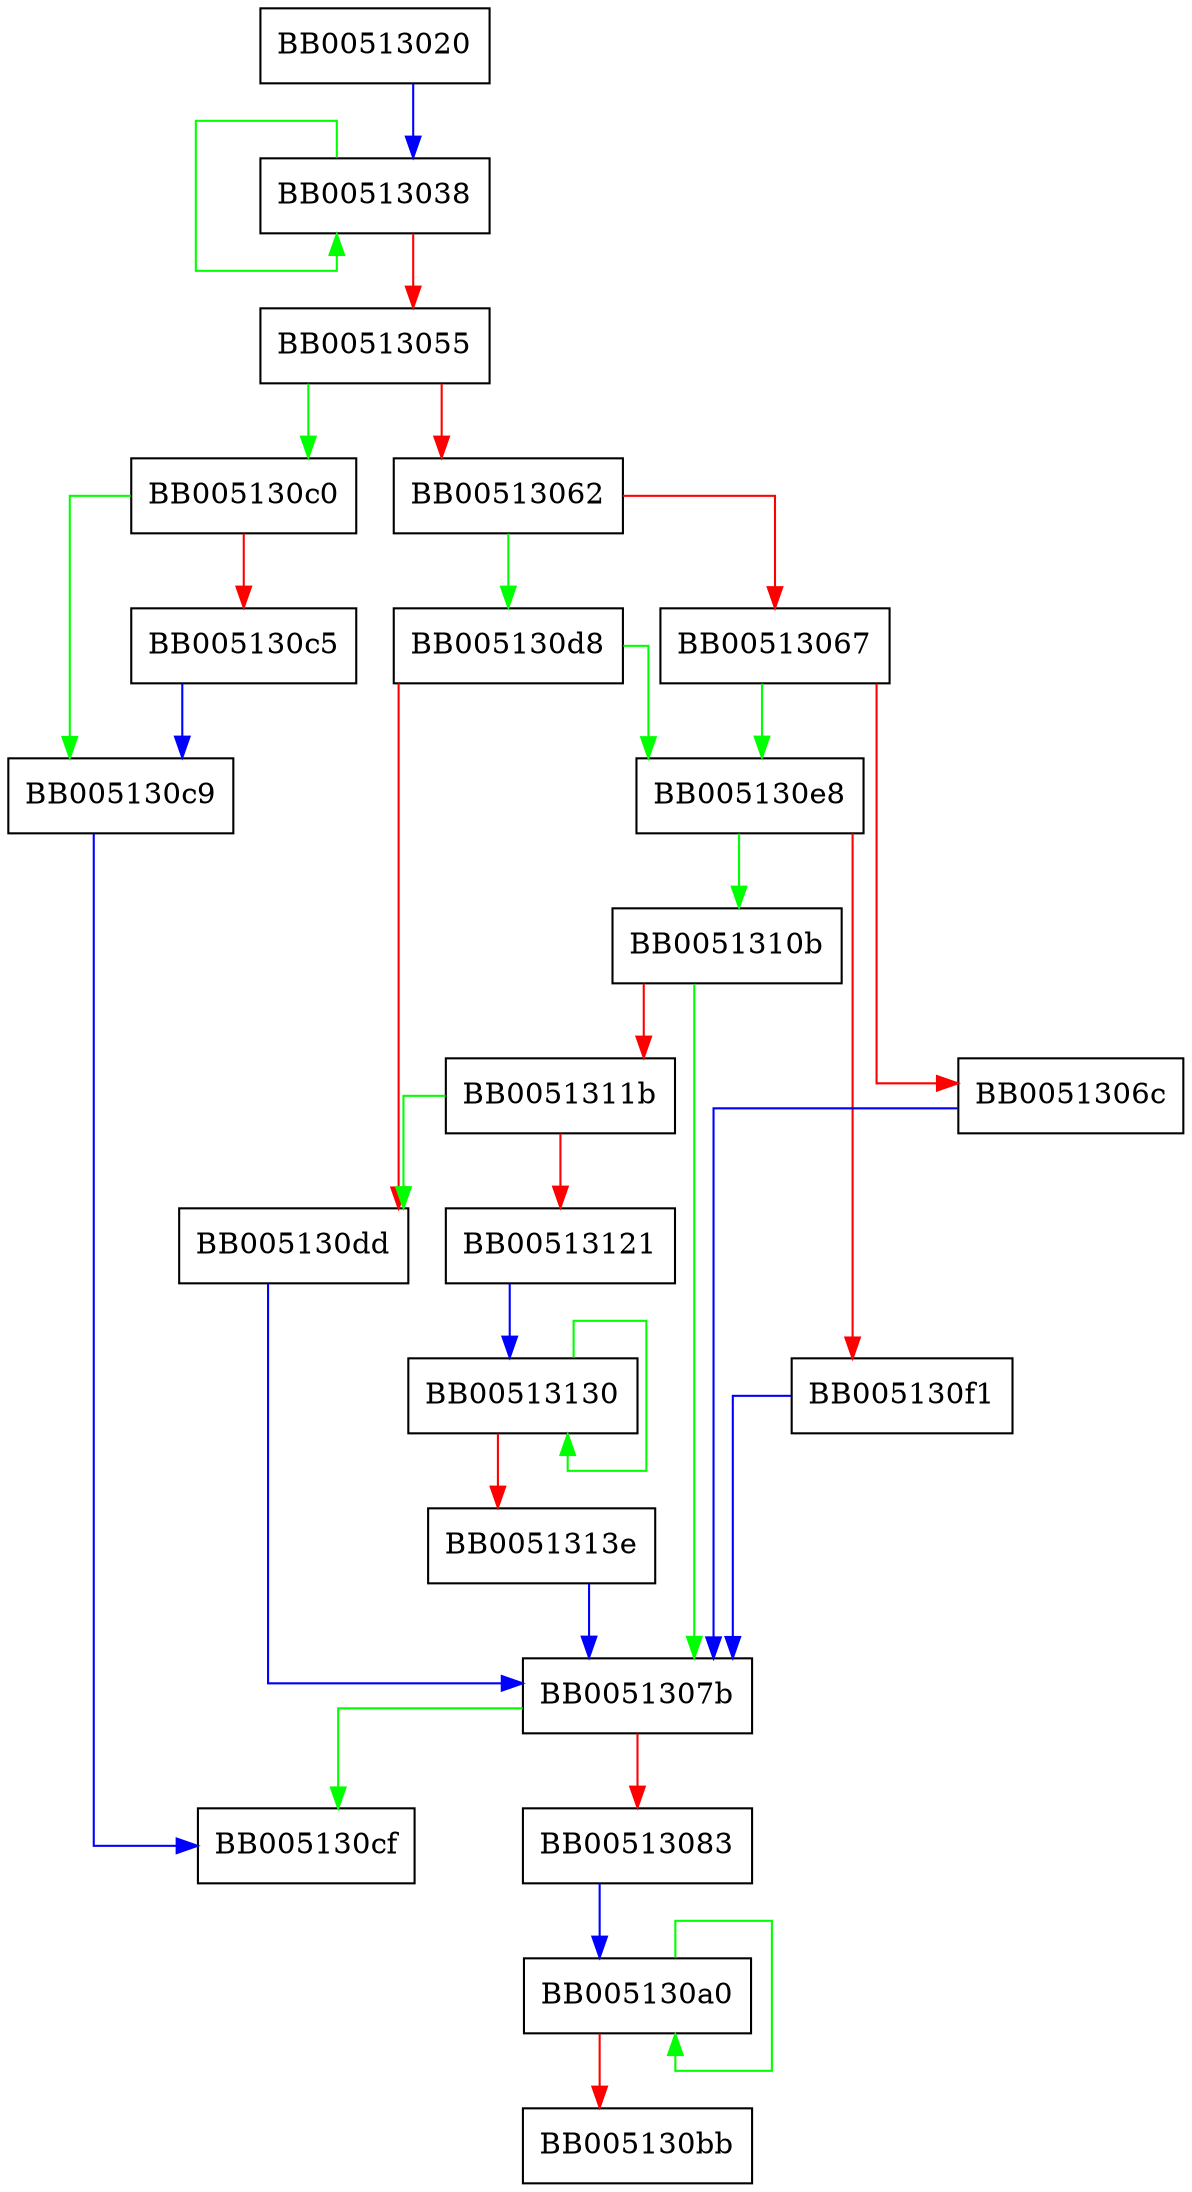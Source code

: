 digraph ossl_i2c_uint64_int {
  node [shape="box"];
  graph [splines=ortho];
  BB00513020 -> BB00513038 [color="blue"];
  BB00513038 -> BB00513038 [color="green"];
  BB00513038 -> BB00513055 [color="red"];
  BB00513055 -> BB005130c0 [color="green"];
  BB00513055 -> BB00513062 [color="red"];
  BB00513062 -> BB005130d8 [color="green"];
  BB00513062 -> BB00513067 [color="red"];
  BB00513067 -> BB005130e8 [color="green"];
  BB00513067 -> BB0051306c [color="red"];
  BB0051306c -> BB0051307b [color="blue"];
  BB0051307b -> BB005130cf [color="green"];
  BB0051307b -> BB00513083 [color="red"];
  BB00513083 -> BB005130a0 [color="blue"];
  BB005130a0 -> BB005130a0 [color="green"];
  BB005130a0 -> BB005130bb [color="red"];
  BB005130c0 -> BB005130c9 [color="green"];
  BB005130c0 -> BB005130c5 [color="red"];
  BB005130c5 -> BB005130c9 [color="blue"];
  BB005130c9 -> BB005130cf [color="blue"];
  BB005130d8 -> BB005130e8 [color="green"];
  BB005130d8 -> BB005130dd [color="red"];
  BB005130dd -> BB0051307b [color="blue"];
  BB005130e8 -> BB0051310b [color="green"];
  BB005130e8 -> BB005130f1 [color="red"];
  BB005130f1 -> BB0051307b [color="blue"];
  BB0051310b -> BB0051307b [color="green"];
  BB0051310b -> BB0051311b [color="red"];
  BB0051311b -> BB005130dd [color="green"];
  BB0051311b -> BB00513121 [color="red"];
  BB00513121 -> BB00513130 [color="blue"];
  BB00513130 -> BB00513130 [color="green"];
  BB00513130 -> BB0051313e [color="red"];
  BB0051313e -> BB0051307b [color="blue"];
}